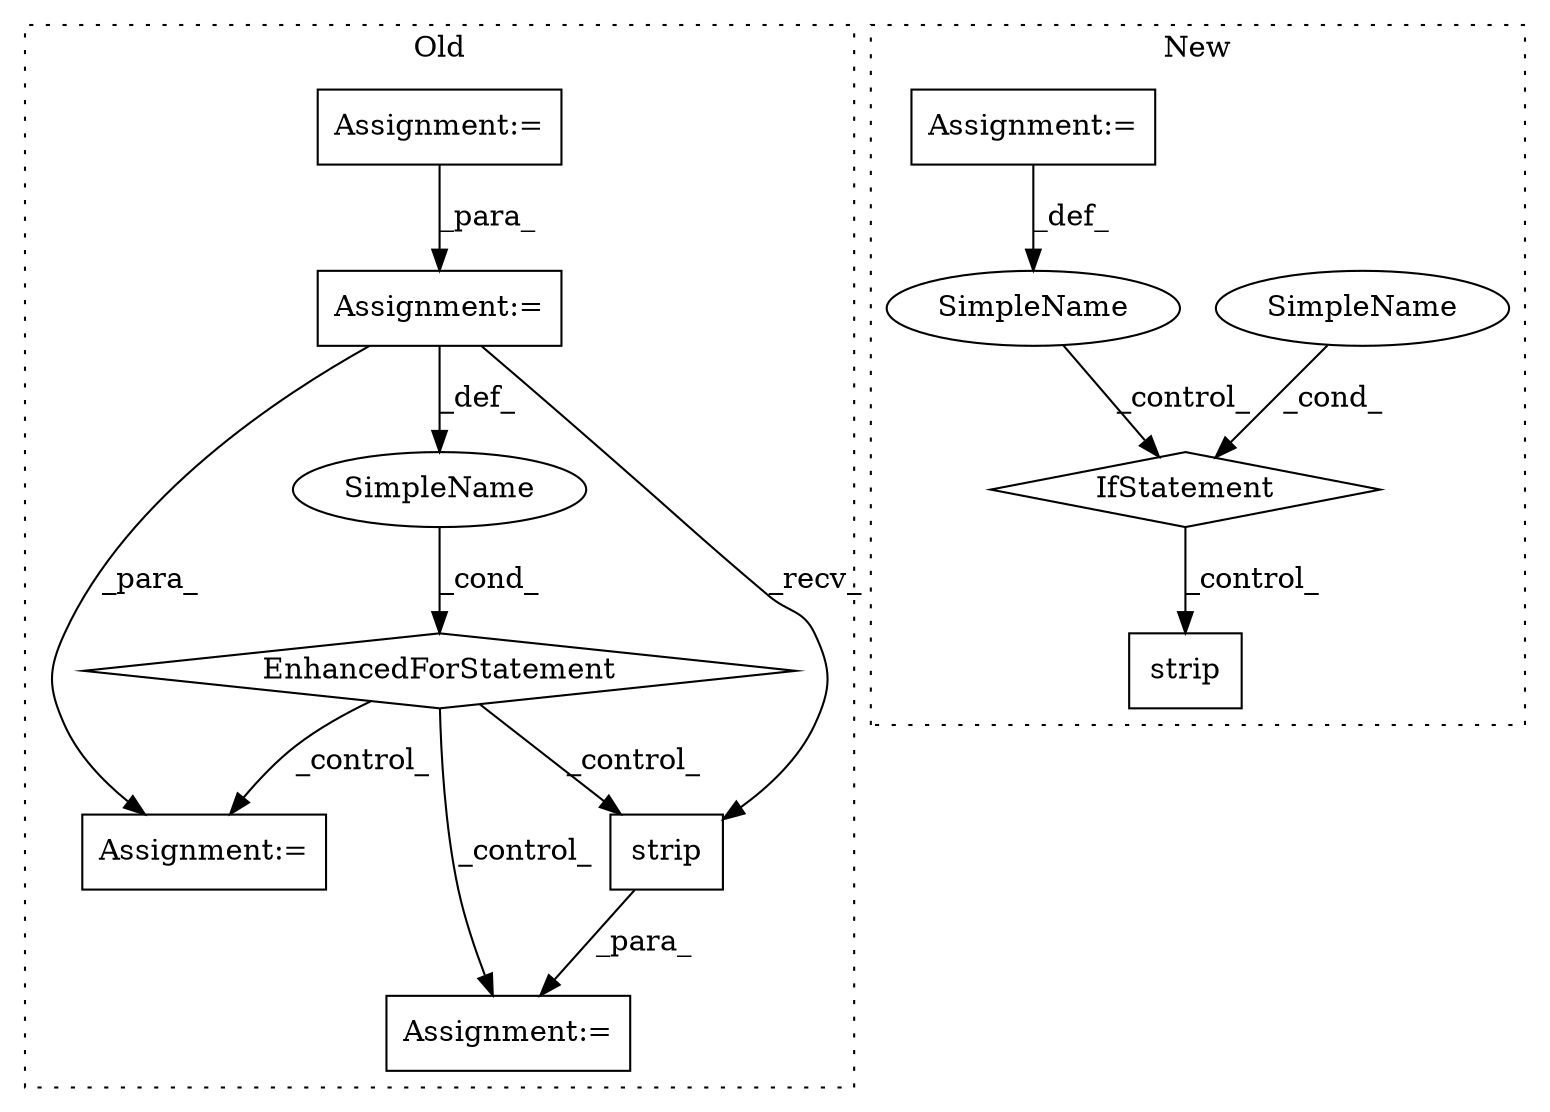 digraph G {
subgraph cluster0 {
1 [label="EnhancedForStatement" a="70" s="4150,4221" l="57,2" shape="diamond"];
3 [label="Assignment:=" a="7" s="4150,4221" l="57,2" shape="box"];
4 [label="Assignment:=" a="7" s="4089" l="1" shape="box"];
5 [label="Assignment:=" a="7" s="4368" l="1" shape="box"];
6 [label="SimpleName" a="42" s="4211" l="3" shape="ellipse"];
9 [label="strip" a="32" s="4323" l="7" shape="box"];
10 [label="Assignment:=" a="7" s="4267" l="1" shape="box"];
label = "Old";
style="dotted";
}
subgraph cluster1 {
2 [label="strip" a="32" s="4014" l="7" shape="box"];
7 [label="IfStatement" a="25" s="3932,3959" l="4,2" shape="diamond"];
8 [label="SimpleName" a="42" s="" l="" shape="ellipse"];
11 [label="SimpleName" a="42" s="" l="" shape="ellipse"];
12 [label="Assignment:=" a="7" s="3752" l="1" shape="box"];
label = "New";
style="dotted";
}
1 -> 9 [label="_control_"];
1 -> 5 [label="_control_"];
1 -> 10 [label="_control_"];
3 -> 9 [label="_recv_"];
3 -> 6 [label="_def_"];
3 -> 5 [label="_para_"];
4 -> 3 [label="_para_"];
6 -> 1 [label="_cond_"];
7 -> 2 [label="_control_"];
8 -> 7 [label="_cond_"];
9 -> 10 [label="_para_"];
11 -> 7 [label="_control_"];
12 -> 11 [label="_def_"];
}